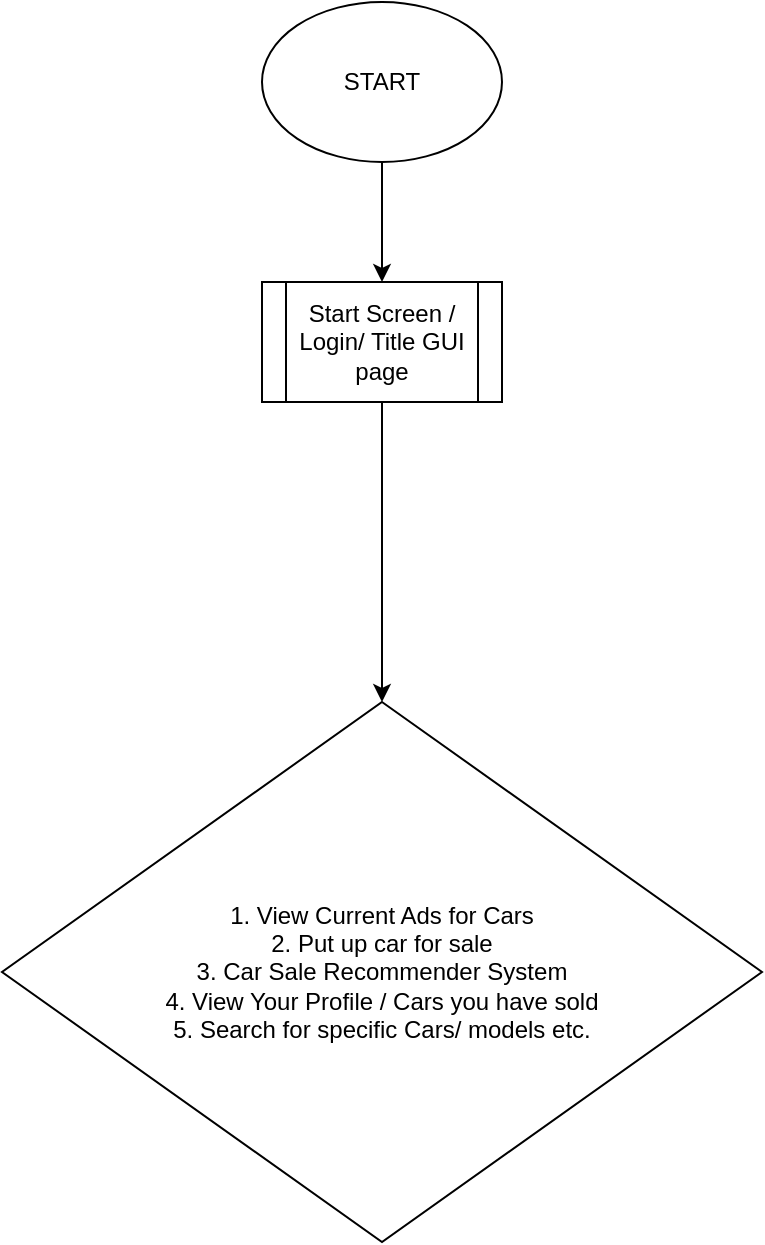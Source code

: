 <mxfile version="22.0.4" type="github">
  <diagram name="Page-1" id="VbT2AXL3NxatUCNaOw7W">
    <mxGraphModel dx="1050" dy="587" grid="1" gridSize="10" guides="1" tooltips="1" connect="1" arrows="1" fold="1" page="1" pageScale="1" pageWidth="850" pageHeight="1100" math="0" shadow="0">
      <root>
        <mxCell id="0" />
        <mxCell id="1" parent="0" />
        <mxCell id="9EdJ5cW4g2u-1m6N94yv-3" value="" style="edgeStyle=orthogonalEdgeStyle;rounded=0;orthogonalLoop=1;jettySize=auto;html=1;" parent="1" source="9EdJ5cW4g2u-1m6N94yv-1" target="9EdJ5cW4g2u-1m6N94yv-2" edge="1">
          <mxGeometry relative="1" as="geometry" />
        </mxCell>
        <mxCell id="9EdJ5cW4g2u-1m6N94yv-1" value="START" style="ellipse;whiteSpace=wrap;html=1;" parent="1" vertex="1">
          <mxGeometry x="370" y="130" width="120" height="80" as="geometry" />
        </mxCell>
        <mxCell id="3hjuimiY7uAzhOEAK05u-10" value="" style="edgeStyle=orthogonalEdgeStyle;rounded=0;orthogonalLoop=1;jettySize=auto;html=1;" parent="1" source="9EdJ5cW4g2u-1m6N94yv-2" target="3hjuimiY7uAzhOEAK05u-9" edge="1">
          <mxGeometry relative="1" as="geometry" />
        </mxCell>
        <mxCell id="9EdJ5cW4g2u-1m6N94yv-2" value="Start Screen / Login/ Title GUI page" style="shape=process;whiteSpace=wrap;html=1;backgroundOutline=1;fillColor=#FFFFFF;" parent="1" vertex="1">
          <mxGeometry x="370" y="270" width="120" height="60" as="geometry" />
        </mxCell>
        <mxCell id="3hjuimiY7uAzhOEAK05u-9" value="1. View Current Ads for Cars&lt;br&gt;2. Put up car for sale&lt;br&gt;3. Car Sale Recommender System&lt;br&gt;4. View Your Profile / Cars you have sold&lt;br&gt;5. Search for specific Cars/ models etc." style="rhombus;whiteSpace=wrap;html=1;fillColor=#FFFFFF;" parent="1" vertex="1">
          <mxGeometry x="240" y="480" width="380" height="270" as="geometry" />
        </mxCell>
      </root>
    </mxGraphModel>
  </diagram>
</mxfile>
